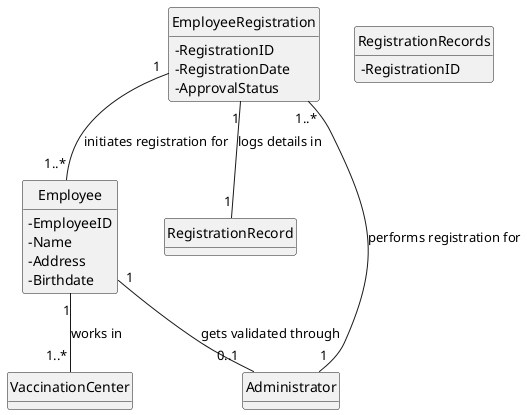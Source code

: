 @startuml
'https://plantuml.com/object-diagram
skinparam monochrome true
skinparam packageStyle rectangle
skinparam shadowing false

'left to right direction

skinparam classAttributeIconSize 0

hide circle
hide methods


class EmployeeRegistration {
    - RegistrationID
    - RegistrationDate
    - ApprovalStatus
}
class Employee {
    - EmployeeID
    - Name
    - Address
    - Birthdate
}

class RegistrationRecords {
    - RegistrationID
}

class Administrator


EmployeeRegistration "1" -- "1..*" Employee : initiates registration for
EmployeeRegistration "1" -- "1" RegistrationRecord : logs details in
Administrator "1" -- "1..*" EmployeeRegistration : performs registration for
Employee "1" -- "1..*" VaccinationCenter : works in
Employee "1" -- "0..1" Administrator : gets validated through
@enduml
